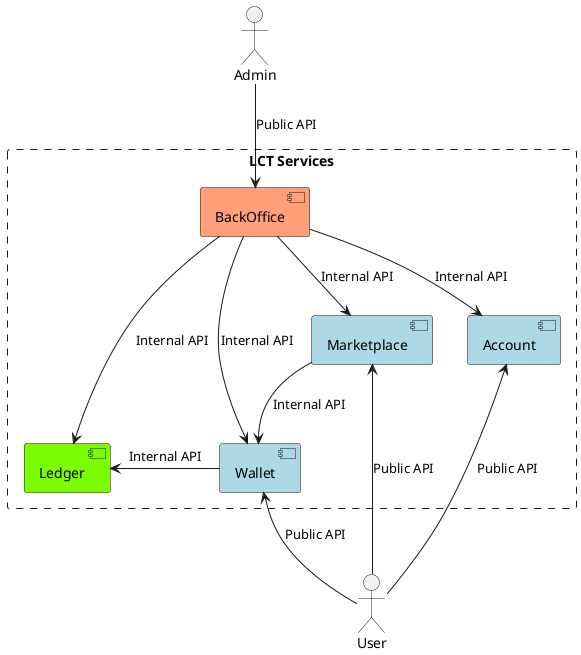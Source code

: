 @startuml


:User: as u
:Admin: as a

rectangle "LCT Services" as ltcservices #line.dashed {
    component "Marketplace" as marketplace #LightBlue
    component "Wallet" as wallet #LightBlue
    component "Ledger" as ledger #LawnGreen
    component "Account" as account #LightBlue
    component "BackOffice" as backoffice #LightSalmon
}

backoffice --> marketplace: Internal API
backoffice --> wallet: Internal API
backoffice --> ledger: Internal API
backoffice --> account: Internal API

u -up-> wallet: Public API
u -up-> marketplace: Public API
u -up-> account: Public API

wallet -> ledger: Internal API
marketplace --> wallet: Internal API


' admin
a --> backoffice: Public API

@enduml